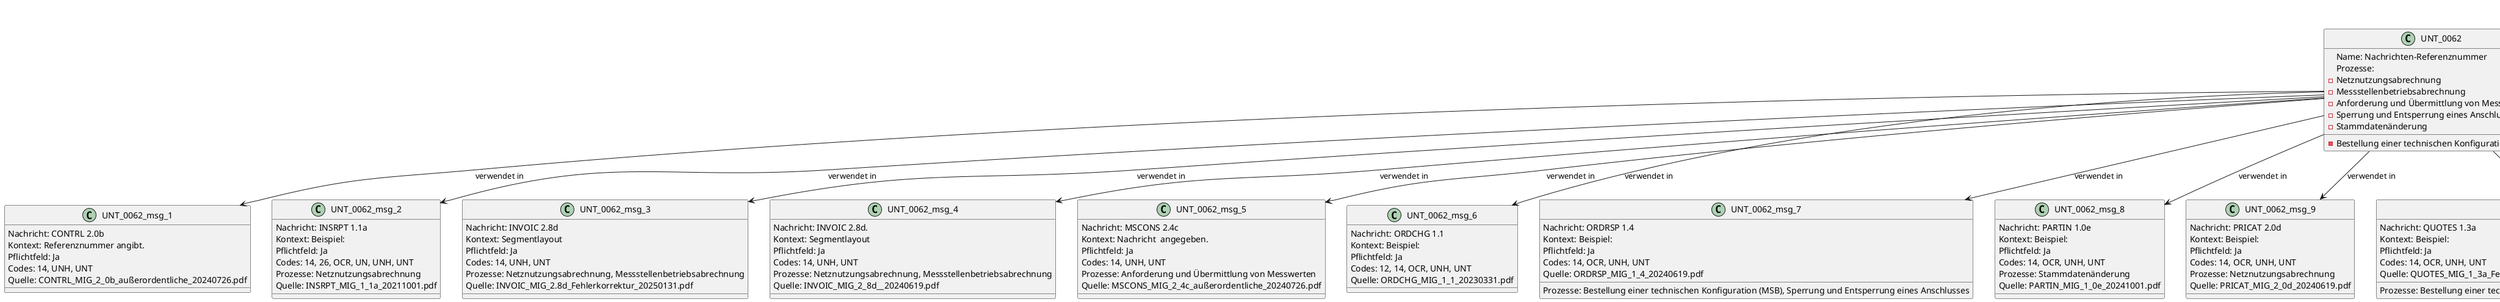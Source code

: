 @startuml
title Datenatlas – UNT:0062
class UNT_0062 {
  Name: Nachrichten-Referenznummer
  Prozesse:
    - Netznutzungsabrechnung
    - Messstellenbetriebsabrechnung
    - Anforderung und Übermittlung von Messwerten
    - Bestellung einer technischen Konfiguration (MSB)
    - Sperrung und Entsperrung eines Anschlusses
    - Stammdatenänderung
}
class UNT_0062_msg_1 {
  Nachricht: CONTRL 2.0b
  Kontext: Referenznummer angibt.
  Pflichtfeld: Ja
  Codes: 14, UNH, UNT
  Quelle: CONTRL_MIG_2_0b_außerordentliche_20240726.pdf
}
UNT_0062 --> UNT_0062_msg_1 : verwendet in
class UNT_0062_msg_2 {
  Nachricht: INSRPT 1.1a
  Kontext: Beispiel:
  Pflichtfeld: Ja
  Codes: 14, 26, OCR, UN, UNH, UNT
  Prozesse: Netznutzungsabrechnung
  Quelle: INSRPT_MIG_1_1a_20211001.pdf
}
UNT_0062 --> UNT_0062_msg_2 : verwendet in
class UNT_0062_msg_3 {
  Nachricht: INVOIC 2.8d
  Kontext: Segmentlayout
  Pflichtfeld: Ja
  Codes: 14, UNH, UNT
  Prozesse: Netznutzungsabrechnung, Messstellenbetriebsabrechnung
  Quelle: INVOIC_MIG_2.8d_Fehlerkorrektur_20250131.pdf
}
UNT_0062 --> UNT_0062_msg_3 : verwendet in
class UNT_0062_msg_4 {
  Nachricht: INVOIC 2.8d.
  Kontext: Segmentlayout
  Pflichtfeld: Ja
  Codes: 14, UNH, UNT
  Prozesse: Netznutzungsabrechnung, Messstellenbetriebsabrechnung
  Quelle: INVOIC_MIG_2_8d__20240619.pdf
}
UNT_0062 --> UNT_0062_msg_4 : verwendet in
class UNT_0062_msg_5 {
  Nachricht: MSCONS 2.4c
  Kontext: Nachricht  angegeben.
  Pflichtfeld: Ja
  Codes: 14, UNH, UNT
  Prozesse: Anforderung und Übermittlung von Messwerten
  Quelle: MSCONS_MIG_2_4c_außerordentliche_20240726.pdf
}
UNT_0062 --> UNT_0062_msg_5 : verwendet in
class UNT_0062_msg_6 {
  Nachricht: ORDCHG 1.1
  Kontext: Beispiel:
  Pflichtfeld: Ja
  Codes: 12, 14, OCR, UNH, UNT
  Quelle: ORDCHG_MIG_1_1_20230331.pdf
}
UNT_0062 --> UNT_0062_msg_6 : verwendet in
class UNT_0062_msg_7 {
  Nachricht: ORDRSP 1.4
  Kontext: Beispiel:
  Pflichtfeld: Ja
  Codes: 14, OCR, UNH, UNT
  Prozesse: Bestellung einer technischen Konfiguration (MSB), Sperrung und Entsperrung eines Anschlusses
  Quelle: ORDRSP_MIG_1_4_20240619.pdf
}
UNT_0062 --> UNT_0062_msg_7 : verwendet in
class UNT_0062_msg_8 {
  Nachricht: PARTIN 1.0e
  Kontext: Beispiel:
  Pflichtfeld: Ja
  Codes: 14, OCR, UNH, UNT
  Prozesse: Stammdatenänderung
  Quelle: PARTIN_MIG_1_0e_20241001.pdf
}
UNT_0062 --> UNT_0062_msg_8 : verwendet in
class UNT_0062_msg_9 {
  Nachricht: PRICAT 2.0d
  Kontext: Beispiel:
  Pflichtfeld: Ja
  Codes: 14, OCR, UNH, UNT
  Prozesse: Netznutzungsabrechnung
  Quelle: PRICAT_MIG_2_0d_20240619.pdf
}
UNT_0062 --> UNT_0062_msg_9 : verwendet in
class UNT_0062_msg_10 {
  Nachricht: QUOTES 1.3a
  Kontext: Beispiel:
  Pflichtfeld: Ja
  Codes: 14, OCR, UNH, UNT
  Prozesse: Bestellung einer technischen Konfiguration (MSB), Sperrung und Entsperrung eines Anschlusses
  Quelle: QUOTES_MIG_1_3a_Fehlerkorrektur_20241213.pdf
}
UNT_0062 --> UNT_0062_msg_10 : verwendet in
class UNT_0062_msg_11 {
  Nachricht: REMADV 2.9c
  Kontext: Segmentlayout
  Pflichtfeld: Ja
  Codes: 14, OCR, UNH, UNT
  Prozesse: Netznutzungsabrechnung
  Quelle: REMADV_MIG_2.9c_außerordentliche_20240726.pdf
}
UNT_0062 --> UNT_0062_msg_11 : verwendet in
class UNT_0062_msg_12 {
  Nachricht: REQOTE 1.3b
  Kontext: Nachricht  angegeben.
  Pflichtfeld: Ja
  Codes: 14, OCR, UNH, UNT
  Prozesse: Bestellung einer technischen Konfiguration (MSB)
  Quelle: REQOTE_MIG_1_3b_20241001.pdf
}
UNT_0062 --> UNT_0062_msg_12 : verwendet in
class UNT_0062_proc_1 <<process>> {
  Netznutzungsabrechnung
  Gesetze: StromNEV, StromNZV
  Zusammenfassung: Wie funktioniert die Netznutzungsabrechnung zwischen Netzbetreiber und Lieferant?
}
UNT_0062 ..> UNT_0062_proc_1 : eingebettet in
class UNT_0062_proc_2 <<process>> {
  Messstellenbetriebsabrechnung
  Gesetze: MsbG
  Zusammenfassung: Beschreibe den Prozess der Abrechnung von Messstellenbetriebsleistungen.
}
UNT_0062 ..> UNT_0062_proc_2 : eingebettet in
class UNT_0062_proc_3 <<process>> {
  Anforderung und Übermittlung von Messwerten
  Gesetze: MsbG
  Zusammenfassung: Wie kann ein Marktpartner (z.B.
}
UNT_0062 ..> UNT_0062_proc_3 : eingebettet in
class UNT_0062_proc_4 <<process>> {
  Bestellung einer technischen Konfiguration (MSB)
  Gesetze: MsbG, EnWG
  Zusammenfassung: Erläutere den Prozess zur Bestellung einer spezifischen technischen Konfiguration bei einem Messstellenbetreiber, beispielsweise für ein intelligentes Messsystem.
}
UNT_0062 ..> UNT_0062_proc_4 : eingebettet in
class UNT_0062_proc_5 <<process>> {
  Sperrung und Entsperrung eines Anschlusses
  Gesetze: StromGVV
  Zusammenfassung: Beschreibe den End-to-End-Prozess für die Sperrung und Wiederherstellung eines Netzanschlusses.
}
UNT_0062 ..> UNT_0062_proc_5 : eingebettet in
class UNT_0062_proc_6 <<process>> {
  Stammdatenänderung
  Zusammenfassung: Wie wird eine Stammdatenänderung an einer Marktlokation, wie z.B.
}
UNT_0062 ..> UNT_0062_proc_6 : eingebettet in
@enduml